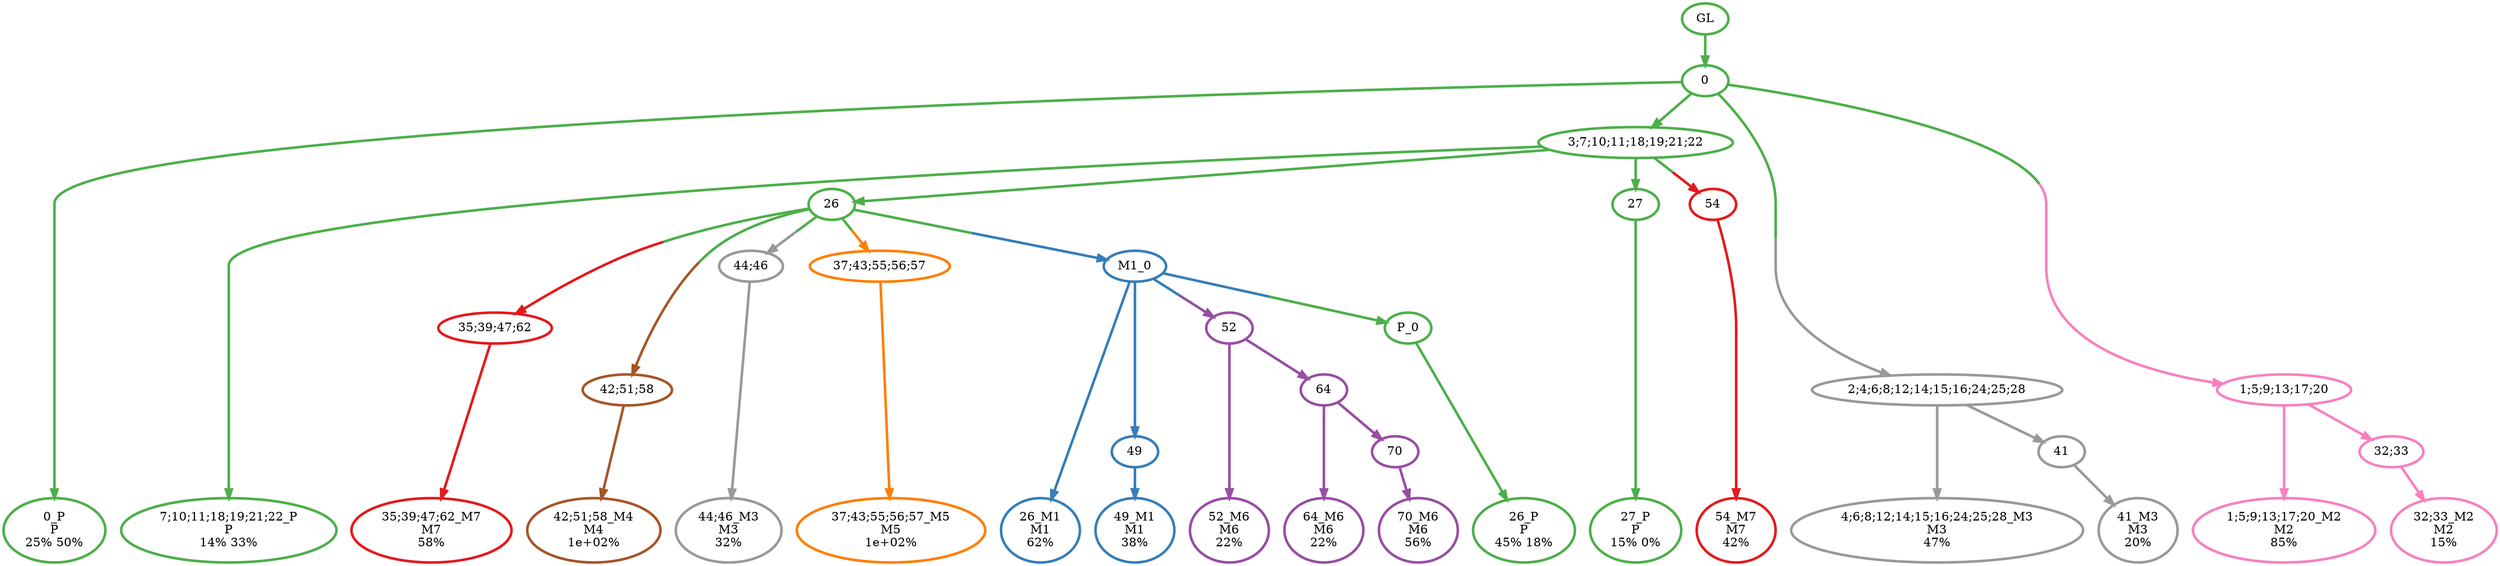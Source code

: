digraph T {
	{
		rank=same
		35 [penwidth=3,colorscheme=set19,color=3,label="0_P\nP\n25% 50%"]
		33 [penwidth=3,colorscheme=set19,color=3,label="7;10;11;18;19;21;22_P\nP\n14% 33%"]
		31 [penwidth=3,colorscheme=set19,color=3,label="26_P\nP\n45% 18%"]
		29 [penwidth=3,colorscheme=set19,color=3,label="27_P\nP\n15% 0%"]
		28 [penwidth=3,colorscheme=set19,color=2,label="26_M1\nM1\n62%"]
		26 [penwidth=3,colorscheme=set19,color=2,label="49_M1\nM1\n38%"]
		25 [penwidth=3,colorscheme=set19,color=8,label="1;5;9;13;17;20_M2\nM2\n85%"]
		23 [penwidth=3,colorscheme=set19,color=8,label="32;33_M2\nM2\n15%"]
		22 [penwidth=3,colorscheme=set19,color=9,label="4;6;8;12;14;15;16;24;25;28_M3\nM3\n47%"]
		20 [penwidth=3,colorscheme=set19,color=9,label="41_M3\nM3\n20%"]
		19 [penwidth=3,colorscheme=set19,color=9,label="44;46_M3\nM3\n32%"]
		18 [penwidth=3,colorscheme=set19,color=7,label="42;51;58_M4\nM4\n1e+02%"]
		17 [penwidth=3,colorscheme=set19,color=5,label="37;43;55;56;57_M5\nM5\n1e+02%"]
		16 [penwidth=3,colorscheme=set19,color=4,label="52_M6\nM6\n22%"]
		14 [penwidth=3,colorscheme=set19,color=4,label="64_M6\nM6\n22%"]
		12 [penwidth=3,colorscheme=set19,color=4,label="70_M6\nM6\n56%"]
		11 [penwidth=3,colorscheme=set19,color=1,label="35;39;47;62_M7\nM7\n58%"]
		10 [penwidth=3,colorscheme=set19,color=1,label="54_M7\nM7\n42%"]
	}
	37 [penwidth=3,colorscheme=set19,color=3,label="GL"]
	36 [penwidth=3,colorscheme=set19,color=3,label="0"]
	34 [penwidth=3,colorscheme=set19,color=3,label="3;7;10;11;18;19;21;22"]
	32 [penwidth=3,colorscheme=set19,color=3,label="26"]
	30 [penwidth=3,colorscheme=set19,color=3,label="27"]
	27 [penwidth=3,colorscheme=set19,color=2,label="49"]
	24 [penwidth=3,colorscheme=set19,color=8,label="32;33"]
	21 [penwidth=3,colorscheme=set19,color=9,label="41"]
	15 [penwidth=3,colorscheme=set19,color=4,label="64"]
	13 [penwidth=3,colorscheme=set19,color=4,label="70"]
	9 [penwidth=3,colorscheme=set19,color=4,label="52"]
	8 [penwidth=3,colorscheme=set19,color=3,label="P_0"]
	7 [penwidth=3,colorscheme=set19,color=1,label="35;39;47;62"]
	6 [penwidth=3,colorscheme=set19,color=1,label="54"]
	5 [penwidth=3,colorscheme=set19,color=7,label="42;51;58"]
	4 [penwidth=3,colorscheme=set19,color=9,label="44;46"]
	3 [penwidth=3,colorscheme=set19,color=5,label="37;43;55;56;57"]
	2 [penwidth=3,colorscheme=set19,color=2,label="M1_0"]
	1 [penwidth=3,colorscheme=set19,color=9,label="2;4;6;8;12;14;15;16;24;25;28"]
	0 [penwidth=3,colorscheme=set19,color=8,label="1;5;9;13;17;20"]
	37 -> 36 [penwidth=3,colorscheme=set19,color=3]
	36 -> 35 [penwidth=3,colorscheme=set19,color=3]
	36 -> 34 [penwidth=3,colorscheme=set19,color=3]
	36 -> 1 [penwidth=3,colorscheme=set19,color="3;0.5:9"]
	36 -> 0 [penwidth=3,colorscheme=set19,color="3;0.5:8"]
	34 -> 33 [penwidth=3,colorscheme=set19,color=3]
	34 -> 32 [penwidth=3,colorscheme=set19,color=3]
	34 -> 30 [penwidth=3,colorscheme=set19,color=3]
	34 -> 6 [penwidth=3,colorscheme=set19,color="3;0.5:1"]
	32 -> 2 [penwidth=3,colorscheme=set19,color="3;0.5:2"]
	32 -> 7 [penwidth=3,colorscheme=set19,color="3;0.5:1"]
	32 -> 3 [penwidth=3,colorscheme=set19,color="3;0.5:5"]
	32 -> 5 [penwidth=3,colorscheme=set19,color="3;0.5:7"]
	32 -> 4 [penwidth=3,colorscheme=set19,color="3;0.5:9"]
	30 -> 29 [penwidth=3,colorscheme=set19,color=3]
	27 -> 26 [penwidth=3,colorscheme=set19,color=2]
	24 -> 23 [penwidth=3,colorscheme=set19,color=8]
	21 -> 20 [penwidth=3,colorscheme=set19,color=9]
	15 -> 14 [penwidth=3,colorscheme=set19,color=4]
	15 -> 13 [penwidth=3,colorscheme=set19,color=4]
	13 -> 12 [penwidth=3,colorscheme=set19,color=4]
	9 -> 16 [penwidth=3,colorscheme=set19,color=4]
	9 -> 15 [penwidth=3,colorscheme=set19,color=4]
	8 -> 31 [penwidth=3,colorscheme=set19,color=3]
	7 -> 11 [penwidth=3,colorscheme=set19,color=1]
	6 -> 10 [penwidth=3,colorscheme=set19,color=1]
	5 -> 18 [penwidth=3,colorscheme=set19,color=7]
	4 -> 19 [penwidth=3,colorscheme=set19,color=9]
	3 -> 17 [penwidth=3,colorscheme=set19,color=5]
	2 -> 8 [penwidth=3,colorscheme=set19,color="2;0.5:3"]
	2 -> 28 [penwidth=3,colorscheme=set19,color=2]
	2 -> 27 [penwidth=3,colorscheme=set19,color=2]
	2 -> 9 [penwidth=3,colorscheme=set19,color="2;0.5:4"]
	1 -> 22 [penwidth=3,colorscheme=set19,color=9]
	1 -> 21 [penwidth=3,colorscheme=set19,color=9]
	0 -> 25 [penwidth=3,colorscheme=set19,color=8]
	0 -> 24 [penwidth=3,colorscheme=set19,color=8]
}
